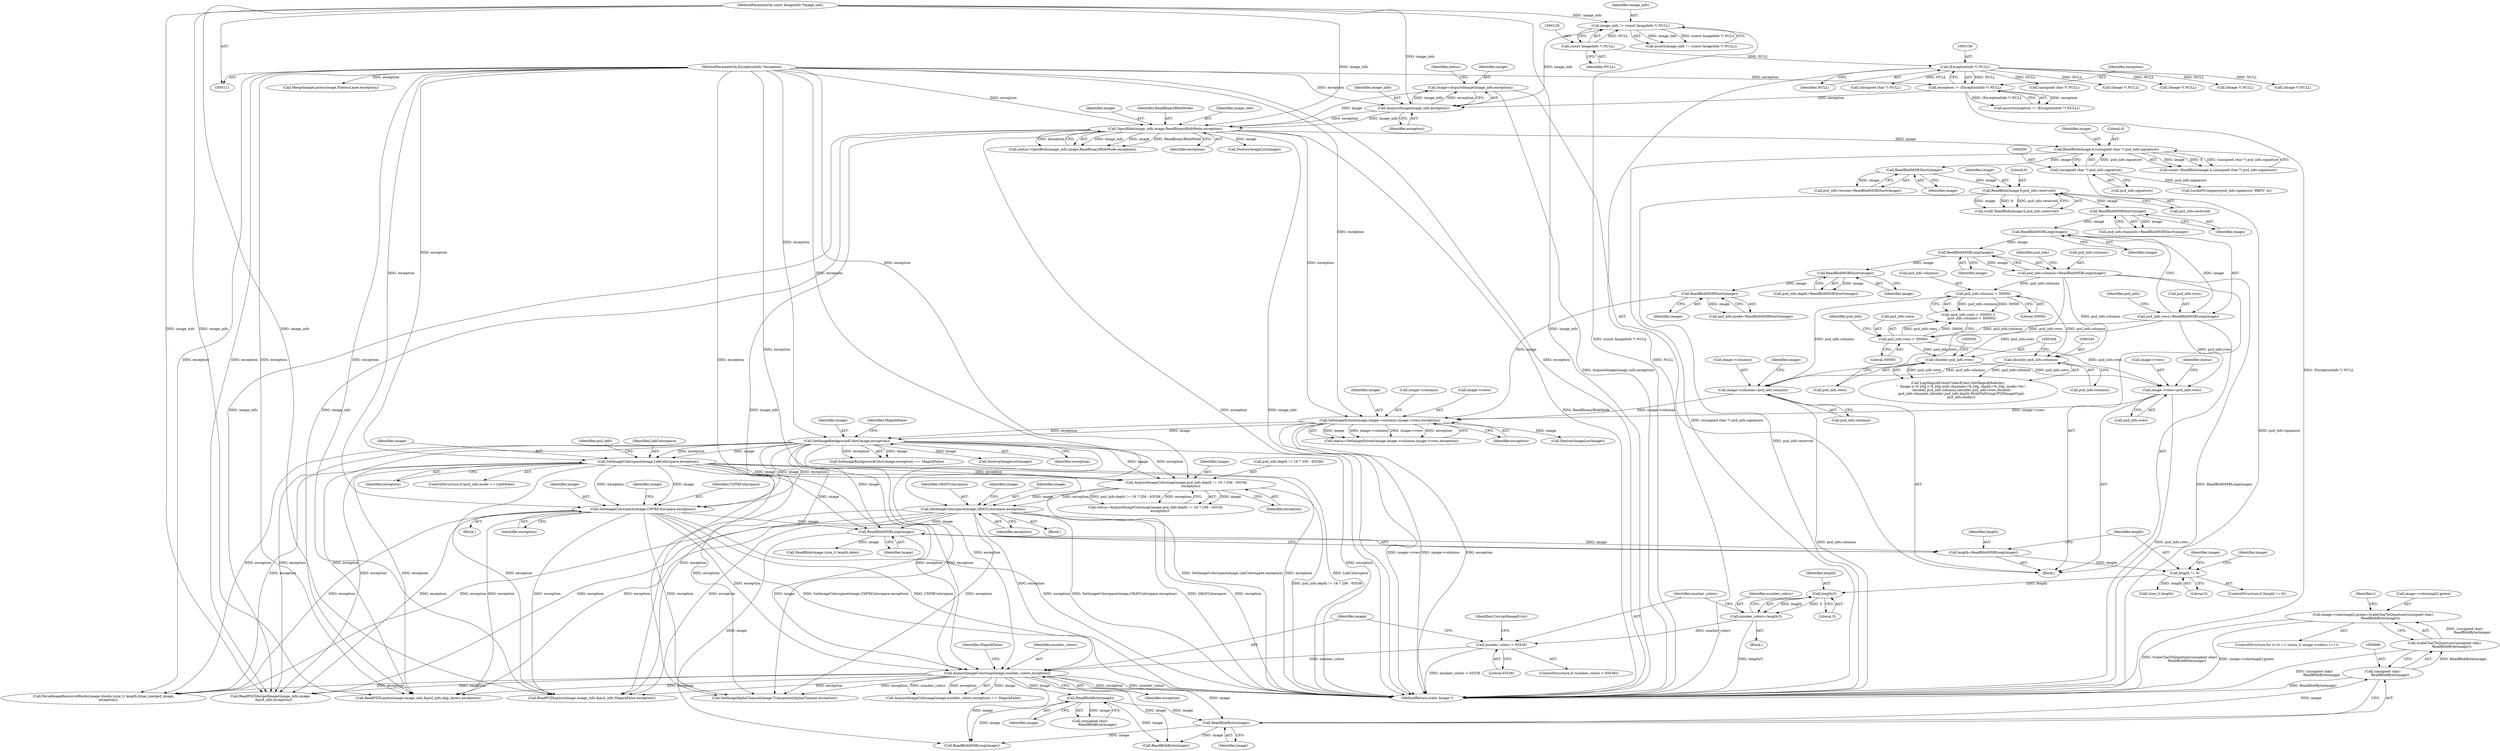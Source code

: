 digraph "0_ImageMagick_4b1b9c0522628887195bad3a6723f7000b0c9a58@array" {
"1000659" [label="(Call,image->colormap[i].green=ScaleCharToQuantum((unsigned char)\n              ReadBlobByte(image)))"];
"1000667" [label="(Call,ScaleCharToQuantum((unsigned char)\n              ReadBlobByte(image)))"];
"1000668" [label="(Call,(unsigned char)\n              ReadBlobByte(image))"];
"1000670" [label="(Call,ReadBlobByte(image))"];
"1000612" [label="(Call,AcquireImageColormap(image,number_colors,exception))"];
"1000535" [label="(Call,ReadBlobMSBLong(image))"];
"1000436" [label="(Call,SetImageColorspace(image,CMYKColorspace,exception))"];
"1000406" [label="(Call,SetImageBackgroundColor(image,exception))"];
"1000388" [label="(Call,SetImageExtent(image,image->columns,image->rows,exception))"];
"1000325" [label="(Call,ReadBlobMSBShort(image))"];
"1000298" [label="(Call,ReadBlobMSBShort(image))"];
"1000271" [label="(Call,ReadBlobMSBLong(image))"];
"1000265" [label="(Call,ReadBlobMSBLong(image))"];
"1000250" [label="(Call,ReadBlobMSBShort(image))"];
"1000240" [label="(Call,ReadBlob(image,6,psd_info.reserved))"];
"1000208" [label="(Call,ReadBlobMSBShort(image))"];
"1000196" [label="(Call,ReadBlob(image,4,(unsigned char *) psd_info.signature))"];
"1000171" [label="(Call,OpenBlob(image_info,image,ReadBinaryBlobMode,exception))"];
"1000166" [label="(Call,AcquireImage(image_info,exception))"];
"1000126" [label="(Call,image_info != (const ImageInfo *) NULL)"];
"1000112" [label="(MethodParameterIn,const ImageInfo *image_info)"];
"1000128" [label="(Call,(const ImageInfo *) NULL)"];
"1000153" [label="(Call,exception != (ExceptionInfo *) NULL)"];
"1000113" [label="(MethodParameterIn,ExceptionInfo *exception)"];
"1000155" [label="(Call,(ExceptionInfo *) NULL)"];
"1000164" [label="(Call,image=AcquireImage(image_info,exception))"];
"1000199" [label="(Call,(unsigned char *) psd_info.signature)"];
"1000372" [label="(Call,image->columns=psd_info.columns)"];
"1000286" [label="(Call,psd_info.columns > 30000)"];
"1000267" [label="(Call,psd_info.columns=ReadBlobMSBLong(image))"];
"1000339" [label="(Call,(double) psd_info.columns)"];
"1000379" [label="(Call,image->rows=psd_info.rows)"];
"1000281" [label="(Call,psd_info.rows > 30000)"];
"1000261" [label="(Call,psd_info.rows=ReadBlobMSBLong(image))"];
"1000344" [label="(Call,(double) psd_info.rows)"];
"1000425" [label="(Call,SetImageColorspace(image,LabColorspace,exception))"];
"1000504" [label="(Call,SetImageColorspace(image,GRAYColorspace,exception))"];
"1000474" [label="(Call,AcquireImageColormap(image,psd_info.depth != 16 ? 256 : 65536,\n        exception))"];
"1000604" [label="(Call,number_colors > 65536)"];
"1000598" [label="(Call,number_colors=length/3)"];
"1000600" [label="(Call,length/3)"];
"1000538" [label="(Call,length != 0)"];
"1000533" [label="(Call,length=ReadBlobMSBLong(image))"];
"1000644" [label="(Call,ReadBlobByte(image))"];
"1000173" [label="(Identifier,image)"];
"1000670" [label="(Call,ReadBlobByte(image))"];
"1000604" [label="(Call,number_colors > 65536)"];
"1000614" [label="(Identifier,number_colors)"];
"1000538" [label="(Call,length != 0)"];
"1000605" [label="(Identifier,number_colors)"];
"1000615" [label="(Identifier,exception)"];
"1000510" [label="(Identifier,image)"];
"1000437" [label="(Identifier,image)"];
"1000611" [label="(Call,AcquireImageColormap(image,number_colors,exception) == MagickFalse)"];
"1000428" [label="(Identifier,exception)"];
"1000425" [label="(Call,SetImageColorspace(image,LabColorspace,exception))"];
"1000642" [label="(Call,(unsigned char)\n              ReadBlobByte(image))"];
"1000396" [label="(Identifier,exception)"];
"1000372" [label="(Call,image->columns=psd_info.columns)"];
"1000601" [label="(Identifier,length)"];
"1000341" [label="(Call,psd_info.columns)"];
"1000242" [label="(Literal,6)"];
"1000174" [label="(Identifier,ReadBinaryBlobMode)"];
"1000128" [label="(Call,(const ImageInfo *) NULL)"];
"1000269" [label="(Identifier,psd_info)"];
"1000287" [label="(Call,psd_info.columns)"];
"1000505" [label="(Identifier,image)"];
"1000707" [label="(Identifier,image)"];
"1000439" [label="(Identifier,exception)"];
"1000659" [label="(Call,image->colormap[i].green=ScaleCharToQuantum((unsigned char)\n              ReadBlobByte(image)))"];
"1000321" [label="(Call,psd_info.mode=ReadBlobMSBShort(image))"];
"1000298" [label="(Call,ReadBlobMSBShort(image))"];
"1000387" [label="(Identifier,status)"];
"1000169" [label="(Call,status=OpenBlob(image_info,image,ReadBinaryBlobMode,exception))"];
"1000762" [label="(Call,(unsigned char *) NULL)"];
"1000238" [label="(Call,(void) ReadBlob(image,6,psd_info.reserved))"];
"1000961" [label="(Call,ReadPSDMergedImage(image_info,image,\n      &psd_info,exception))"];
"1000280" [label="(Call,(psd_info.rows > 30000) ||\n      (psd_info.columns > 30000))"];
"1000267" [label="(Call,psd_info.columns=ReadBlobMSBLong(image))"];
"1000575" [label="(Call,(unsigned char *) NULL)"];
"1000436" [label="(Call,SetImageColorspace(image,CMYKColorspace,exception))"];
"1001008" [label="(Call,(Image *) NULL)"];
"1000723" [label="(Call,ReadBlobMSBLong(image))"];
"1000598" [label="(Call,number_colors=length/3)"];
"1000186" [label="(Call,(Image *) NULL)"];
"1000266" [label="(Identifier,image)"];
"1000613" [label="(Identifier,image)"];
"1000413" [label="(Call,DestroyImageList(image))"];
"1000602" [label="(Literal,3)"];
"1000671" [label="(Identifier,image)"];
"1000484" [label="(Identifier,exception)"];
"1000539" [label="(Identifier,length)"];
"1000402" [label="(Call,DestroyImageList(image))"];
"1000208" [label="(Call,ReadBlobMSBShort(image))"];
"1000194" [label="(Call,count=ReadBlob(image,4,(unsigned char *) psd_info.signature))"];
"1000644" [label="(Call,ReadBlobByte(image))"];
"1000388" [label="(Call,SetImageExtent(image,image->columns,image->rows,exception))"];
"1000475" [label="(Identifier,image)"];
"1000272" [label="(Identifier,image)"];
"1000251" [label="(Identifier,image)"];
"1000442" [label="(Identifier,image)"];
"1000126" [label="(Call,image_info != (const ImageInfo *) NULL)"];
"1000152" [label="(Call,assert(exception != (ExceptionInfo *) NULL))"];
"1000154" [label="(Identifier,exception)"];
"1000130" [label="(Identifier,NULL)"];
"1000471" [label="(Block,)"];
"1000268" [label="(Call,psd_info.columns)"];
"1000217" [label="(Call,LocaleNCompare(psd_info.signature,\"8BPS\",4))"];
"1000262" [label="(Call,psd_info.rows)"];
"1000381" [label="(Identifier,image)"];
"1000286" [label="(Call,psd_info.columns > 30000)"];
"1000504" [label="(Call,SetImageColorspace(image,GRAYColorspace,exception))"];
"1000383" [label="(Call,psd_info.rows)"];
"1000197" [label="(Identifier,image)"];
"1000408" [label="(Identifier,exception)"];
"1000201" [label="(Call,psd_info.signature)"];
"1000405" [label="(Call,SetImageBackgroundColor(image,exception) == MagickFalse)"];
"1000472" [label="(Call,status=AcquireImageColormap(image,psd_info.depth != 16 ? 256 : 65536,\n        exception))"];
"1000285" [label="(Literal,30000)"];
"1000250" [label="(Call,ReadBlobMSBShort(image))"];
"1000608" [label="(Identifier,CorruptImageError)"];
"1000281" [label="(Call,psd_info.rows > 30000)"];
"1000476" [label="(Call,psd_info.depth != 16 ? 256 : 65536)"];
"1000596" [label="(Block,)"];
"1000335" [label="(Call,LogMagickEvent(CoderEvent,GetMagickModule(),\n      \"  Image is %.20g x %.20g with channels=%.20g, depth=%.20g, mode=%s\",\n      (double) psd_info.columns,(double) psd_info.rows,(double)\n      psd_info.channels,(double) psd_info.depth,ModeToString((PSDImageType)\n      psd_info.mode)))"];
"1000667" [label="(Call,ScaleCharToQuantum((unsigned char)\n              ReadBlobByte(image)))"];
"1000507" [label="(Identifier,exception)"];
"1000346" [label="(Call,psd_info.rows)"];
"1000432" [label="(Identifier,psd_info)"];
"1000277" [label="(Identifier,psd_info)"];
"1000612" [label="(Call,AcquireImageColormap(image,number_colors,exception))"];
"1000241" [label="(Identifier,image)"];
"1000419" [label="(ControlStructure,if (psd_info.mode == LabMode))"];
"1000153" [label="(Call,exception != (ExceptionInfo *) NULL)"];
"1000660" [label="(Call,image->colormap[i].green)"];
"1000380" [label="(Call,image->rows)"];
"1000246" [label="(Call,psd_info.channels=ReadBlobMSBShort(image))"];
"1000427" [label="(Identifier,LabColorspace)"];
"1000265" [label="(Call,ReadBlobMSBLong(image))"];
"1000645" [label="(Identifier,image)"];
"1000540" [label="(Literal,0)"];
"1000416" [label="(Call,(Image *) NULL)"];
"1000646" [label="(ControlStructure,for (i=0; i < (ssize_t) image->colors; i++))"];
"1000379" [label="(Call,image->rows=psd_info.rows)"];
"1000426" [label="(Identifier,image)"];
"1000533" [label="(Call,length=ReadBlobMSBLong(image))"];
"1000913" [label="(Call,(Image *) NULL)"];
"1000125" [label="(Call,assert(image_info != (const ImageInfo *) NULL))"];
"1000373" [label="(Call,image->columns)"];
"1000600" [label="(Call,length/3)"];
"1000290" [label="(Literal,30000)"];
"1000172" [label="(Identifier,image_info)"];
"1000390" [label="(Call,image->columns)"];
"1000204" [label="(Call,psd_info.version=ReadBlobMSBShort(image))"];
"1000167" [label="(Identifier,image_info)"];
"1000114" [label="(Block,)"];
"1000198" [label="(Literal,4)"];
"1000183" [label="(Call,DestroyImageList(image))"];
"1000474" [label="(Call,AcquireImageColormap(image,psd_info.depth != 16 ? 256 : 65536,\n        exception))"];
"1000127" [label="(Identifier,image_info)"];
"1000599" [label="(Identifier,number_colors)"];
"1000407" [label="(Identifier,image)"];
"1000668" [label="(Call,(unsigned char)\n              ReadBlobByte(image))"];
"1000294" [label="(Call,psd_info.depth=ReadBlobMSBShort(image))"];
"1000113" [label="(MethodParameterIn,ExceptionInfo *exception)"];
"1000344" [label="(Call,(double) psd_info.rows)"];
"1000240" [label="(Call,ReadBlob(image,6,psd_info.reserved))"];
"1001042" [label="(Call,MergeImageLayers(image,FlattenLayer,exception))"];
"1000170" [label="(Identifier,status)"];
"1000168" [label="(Identifier,exception)"];
"1000325" [label="(Call,ReadBlobMSBShort(image))"];
"1000326" [label="(Identifier,image)"];
"1000271" [label="(Call,ReadBlobMSBLong(image))"];
"1000376" [label="(Call,psd_info.columns)"];
"1000545" [label="(Identifier,image)"];
"1000339" [label="(Call,(double) psd_info.columns)"];
"1000196" [label="(Call,ReadBlob(image,4,(unsigned char *) psd_info.signature))"];
"1000282" [label="(Call,psd_info.rows)"];
"1000895" [label="(Call,ReadPSDLayers(image,image_info,&psd_info,skip_layers,exception))"];
"1000157" [label="(Identifier,NULL)"];
"1000199" [label="(Call,(unsigned char *) psd_info.signature)"];
"1000393" [label="(Call,image->rows)"];
"1000535" [label="(Call,ReadBlobMSBLong(image))"];
"1000987" [label="(Call,ReadPSDLayers(image,image_info,&psd_info,MagickFalse,exception))"];
"1000409" [label="(Identifier,MagickFalse)"];
"1000438" [label="(Identifier,CMYKColorspace)"];
"1000616" [label="(Identifier,MagickFalse)"];
"1000406" [label="(Call,SetImageBackgroundColor(image,exception))"];
"1000506" [label="(Identifier,GRAYColorspace)"];
"1000261" [label="(Call,psd_info.rows=ReadBlobMSBLong(image))"];
"1000583" [label="(Call,ReadBlob(image,(size_t) length,data))"];
"1000386" [label="(Call,status=SetImageExtent(image,image->columns,image->rows,exception))"];
"1000299" [label="(Identifier,image)"];
"1000171" [label="(Call,OpenBlob(image_info,image,ReadBinaryBlobMode,exception))"];
"1000435" [label="(Block,)"];
"1000288" [label="(Identifier,psd_info)"];
"1000209" [label="(Identifier,image)"];
"1000536" [label="(Identifier,image)"];
"1000155" [label="(Call,(ExceptionInfo *) NULL)"];
"1000389" [label="(Identifier,image)"];
"1000112" [label="(MethodParameterIn,const ImageInfo *image_info)"];
"1000606" [label="(Literal,65536)"];
"1000566" [label="(Call,(size_t) length)"];
"1000801" [label="(Call,ParseImageResourceBlocks(image,blocks,(size_t) length,&has_merged_image,\n        exception))"];
"1001057" [label="(MethodReturn,static Image *)"];
"1000696" [label="(Call,ReadBlobByte(image))"];
"1000166" [label="(Call,AcquireImage(image_info,exception))"];
"1000165" [label="(Identifier,image)"];
"1000164" [label="(Call,image=AcquireImage(image_info,exception))"];
"1000603" [label="(ControlStructure,if (number_colors > 65536))"];
"1000537" [label="(ControlStructure,if (length != 0))"];
"1000658" [label="(Identifier,i)"];
"1000534" [label="(Identifier,length)"];
"1000243" [label="(Call,psd_info.reserved)"];
"1000175" [label="(Identifier,exception)"];
"1001022" [label="(Call,SetImageAlphaChannel(image,TransparentAlphaChannel,exception))"];
"1000659" -> "1000646"  [label="AST: "];
"1000659" -> "1000667"  [label="CFG: "];
"1000660" -> "1000659"  [label="AST: "];
"1000667" -> "1000659"  [label="AST: "];
"1000658" -> "1000659"  [label="CFG: "];
"1000659" -> "1001057"  [label="DDG: image->colormap[i].green"];
"1000659" -> "1001057"  [label="DDG: ScaleCharToQuantum((unsigned char)\n              ReadBlobByte(image))"];
"1000667" -> "1000659"  [label="DDG: (unsigned char)\n              ReadBlobByte(image)"];
"1000667" -> "1000668"  [label="CFG: "];
"1000668" -> "1000667"  [label="AST: "];
"1000667" -> "1001057"  [label="DDG: (unsigned char)\n              ReadBlobByte(image)"];
"1000668" -> "1000667"  [label="DDG: ReadBlobByte(image)"];
"1000668" -> "1000670"  [label="CFG: "];
"1000669" -> "1000668"  [label="AST: "];
"1000670" -> "1000668"  [label="AST: "];
"1000668" -> "1001057"  [label="DDG: ReadBlobByte(image)"];
"1000670" -> "1000668"  [label="DDG: image"];
"1000670" -> "1000671"  [label="CFG: "];
"1000671" -> "1000670"  [label="AST: "];
"1000612" -> "1000670"  [label="DDG: image"];
"1000644" -> "1000670"  [label="DDG: image"];
"1000670" -> "1000696"  [label="DDG: image"];
"1000670" -> "1000723"  [label="DDG: image"];
"1000612" -> "1000611"  [label="AST: "];
"1000612" -> "1000615"  [label="CFG: "];
"1000613" -> "1000612"  [label="AST: "];
"1000614" -> "1000612"  [label="AST: "];
"1000615" -> "1000612"  [label="AST: "];
"1000616" -> "1000612"  [label="CFG: "];
"1000612" -> "1001057"  [label="DDG: number_colors"];
"1000612" -> "1001057"  [label="DDG: exception"];
"1000612" -> "1000611"  [label="DDG: image"];
"1000612" -> "1000611"  [label="DDG: number_colors"];
"1000612" -> "1000611"  [label="DDG: exception"];
"1000535" -> "1000612"  [label="DDG: image"];
"1000604" -> "1000612"  [label="DDG: number_colors"];
"1000425" -> "1000612"  [label="DDG: exception"];
"1000504" -> "1000612"  [label="DDG: exception"];
"1000406" -> "1000612"  [label="DDG: exception"];
"1000436" -> "1000612"  [label="DDG: exception"];
"1000113" -> "1000612"  [label="DDG: exception"];
"1000612" -> "1000644"  [label="DDG: image"];
"1000612" -> "1000696"  [label="DDG: image"];
"1000612" -> "1000723"  [label="DDG: image"];
"1000612" -> "1000801"  [label="DDG: exception"];
"1000612" -> "1000895"  [label="DDG: exception"];
"1000612" -> "1000961"  [label="DDG: exception"];
"1000612" -> "1000987"  [label="DDG: exception"];
"1000612" -> "1001022"  [label="DDG: exception"];
"1000535" -> "1000533"  [label="AST: "];
"1000535" -> "1000536"  [label="CFG: "];
"1000536" -> "1000535"  [label="AST: "];
"1000533" -> "1000535"  [label="CFG: "];
"1000535" -> "1000533"  [label="DDG: image"];
"1000436" -> "1000535"  [label="DDG: image"];
"1000406" -> "1000535"  [label="DDG: image"];
"1000425" -> "1000535"  [label="DDG: image"];
"1000504" -> "1000535"  [label="DDG: image"];
"1000535" -> "1000583"  [label="DDG: image"];
"1000535" -> "1000723"  [label="DDG: image"];
"1000436" -> "1000435"  [label="AST: "];
"1000436" -> "1000439"  [label="CFG: "];
"1000437" -> "1000436"  [label="AST: "];
"1000438" -> "1000436"  [label="AST: "];
"1000439" -> "1000436"  [label="AST: "];
"1000442" -> "1000436"  [label="CFG: "];
"1000436" -> "1001057"  [label="DDG: SetImageColorspace(image,CMYKColorspace,exception)"];
"1000436" -> "1001057"  [label="DDG: CMYKColorspace"];
"1000436" -> "1001057"  [label="DDG: exception"];
"1000406" -> "1000436"  [label="DDG: image"];
"1000406" -> "1000436"  [label="DDG: exception"];
"1000425" -> "1000436"  [label="DDG: image"];
"1000425" -> "1000436"  [label="DDG: exception"];
"1000113" -> "1000436"  [label="DDG: exception"];
"1000436" -> "1000801"  [label="DDG: exception"];
"1000436" -> "1000895"  [label="DDG: exception"];
"1000436" -> "1000961"  [label="DDG: exception"];
"1000436" -> "1000987"  [label="DDG: exception"];
"1000436" -> "1001022"  [label="DDG: exception"];
"1000406" -> "1000405"  [label="AST: "];
"1000406" -> "1000408"  [label="CFG: "];
"1000407" -> "1000406"  [label="AST: "];
"1000408" -> "1000406"  [label="AST: "];
"1000409" -> "1000406"  [label="CFG: "];
"1000406" -> "1001057"  [label="DDG: exception"];
"1000406" -> "1000405"  [label="DDG: image"];
"1000406" -> "1000405"  [label="DDG: exception"];
"1000388" -> "1000406"  [label="DDG: image"];
"1000388" -> "1000406"  [label="DDG: exception"];
"1000113" -> "1000406"  [label="DDG: exception"];
"1000406" -> "1000413"  [label="DDG: image"];
"1000406" -> "1000425"  [label="DDG: image"];
"1000406" -> "1000425"  [label="DDG: exception"];
"1000406" -> "1000474"  [label="DDG: image"];
"1000406" -> "1000474"  [label="DDG: exception"];
"1000406" -> "1000801"  [label="DDG: exception"];
"1000406" -> "1000895"  [label="DDG: exception"];
"1000406" -> "1000961"  [label="DDG: exception"];
"1000406" -> "1000987"  [label="DDG: exception"];
"1000406" -> "1001022"  [label="DDG: exception"];
"1000388" -> "1000386"  [label="AST: "];
"1000388" -> "1000396"  [label="CFG: "];
"1000389" -> "1000388"  [label="AST: "];
"1000390" -> "1000388"  [label="AST: "];
"1000393" -> "1000388"  [label="AST: "];
"1000396" -> "1000388"  [label="AST: "];
"1000386" -> "1000388"  [label="CFG: "];
"1000388" -> "1001057"  [label="DDG: exception"];
"1000388" -> "1001057"  [label="DDG: image->rows"];
"1000388" -> "1001057"  [label="DDG: image->columns"];
"1000388" -> "1000386"  [label="DDG: image"];
"1000388" -> "1000386"  [label="DDG: image->columns"];
"1000388" -> "1000386"  [label="DDG: image->rows"];
"1000388" -> "1000386"  [label="DDG: exception"];
"1000325" -> "1000388"  [label="DDG: image"];
"1000372" -> "1000388"  [label="DDG: image->columns"];
"1000379" -> "1000388"  [label="DDG: image->rows"];
"1000171" -> "1000388"  [label="DDG: exception"];
"1000113" -> "1000388"  [label="DDG: exception"];
"1000388" -> "1000402"  [label="DDG: image"];
"1000325" -> "1000321"  [label="AST: "];
"1000325" -> "1000326"  [label="CFG: "];
"1000326" -> "1000325"  [label="AST: "];
"1000321" -> "1000325"  [label="CFG: "];
"1000325" -> "1000321"  [label="DDG: image"];
"1000298" -> "1000325"  [label="DDG: image"];
"1000298" -> "1000294"  [label="AST: "];
"1000298" -> "1000299"  [label="CFG: "];
"1000299" -> "1000298"  [label="AST: "];
"1000294" -> "1000298"  [label="CFG: "];
"1000298" -> "1000294"  [label="DDG: image"];
"1000271" -> "1000298"  [label="DDG: image"];
"1000271" -> "1000267"  [label="AST: "];
"1000271" -> "1000272"  [label="CFG: "];
"1000272" -> "1000271"  [label="AST: "];
"1000267" -> "1000271"  [label="CFG: "];
"1000271" -> "1000267"  [label="DDG: image"];
"1000265" -> "1000271"  [label="DDG: image"];
"1000265" -> "1000261"  [label="AST: "];
"1000265" -> "1000266"  [label="CFG: "];
"1000266" -> "1000265"  [label="AST: "];
"1000261" -> "1000265"  [label="CFG: "];
"1000265" -> "1000261"  [label="DDG: image"];
"1000250" -> "1000265"  [label="DDG: image"];
"1000250" -> "1000246"  [label="AST: "];
"1000250" -> "1000251"  [label="CFG: "];
"1000251" -> "1000250"  [label="AST: "];
"1000246" -> "1000250"  [label="CFG: "];
"1000250" -> "1000246"  [label="DDG: image"];
"1000240" -> "1000250"  [label="DDG: image"];
"1000240" -> "1000238"  [label="AST: "];
"1000240" -> "1000243"  [label="CFG: "];
"1000241" -> "1000240"  [label="AST: "];
"1000242" -> "1000240"  [label="AST: "];
"1000243" -> "1000240"  [label="AST: "];
"1000238" -> "1000240"  [label="CFG: "];
"1000240" -> "1001057"  [label="DDG: psd_info.reserved"];
"1000240" -> "1000238"  [label="DDG: image"];
"1000240" -> "1000238"  [label="DDG: 6"];
"1000240" -> "1000238"  [label="DDG: psd_info.reserved"];
"1000208" -> "1000240"  [label="DDG: image"];
"1000208" -> "1000204"  [label="AST: "];
"1000208" -> "1000209"  [label="CFG: "];
"1000209" -> "1000208"  [label="AST: "];
"1000204" -> "1000208"  [label="CFG: "];
"1000208" -> "1000204"  [label="DDG: image"];
"1000196" -> "1000208"  [label="DDG: image"];
"1000196" -> "1000194"  [label="AST: "];
"1000196" -> "1000199"  [label="CFG: "];
"1000197" -> "1000196"  [label="AST: "];
"1000198" -> "1000196"  [label="AST: "];
"1000199" -> "1000196"  [label="AST: "];
"1000194" -> "1000196"  [label="CFG: "];
"1000196" -> "1001057"  [label="DDG: (unsigned char *) psd_info.signature"];
"1000196" -> "1000194"  [label="DDG: image"];
"1000196" -> "1000194"  [label="DDG: 4"];
"1000196" -> "1000194"  [label="DDG: (unsigned char *) psd_info.signature"];
"1000171" -> "1000196"  [label="DDG: image"];
"1000199" -> "1000196"  [label="DDG: psd_info.signature"];
"1000171" -> "1000169"  [label="AST: "];
"1000171" -> "1000175"  [label="CFG: "];
"1000172" -> "1000171"  [label="AST: "];
"1000173" -> "1000171"  [label="AST: "];
"1000174" -> "1000171"  [label="AST: "];
"1000175" -> "1000171"  [label="AST: "];
"1000169" -> "1000171"  [label="CFG: "];
"1000171" -> "1001057"  [label="DDG: image_info"];
"1000171" -> "1001057"  [label="DDG: ReadBinaryBlobMode"];
"1000171" -> "1001057"  [label="DDG: exception"];
"1000171" -> "1000169"  [label="DDG: image_info"];
"1000171" -> "1000169"  [label="DDG: image"];
"1000171" -> "1000169"  [label="DDG: ReadBinaryBlobMode"];
"1000171" -> "1000169"  [label="DDG: exception"];
"1000166" -> "1000171"  [label="DDG: image_info"];
"1000166" -> "1000171"  [label="DDG: exception"];
"1000112" -> "1000171"  [label="DDG: image_info"];
"1000164" -> "1000171"  [label="DDG: image"];
"1000113" -> "1000171"  [label="DDG: exception"];
"1000171" -> "1000183"  [label="DDG: image"];
"1000171" -> "1000895"  [label="DDG: image_info"];
"1000171" -> "1000961"  [label="DDG: image_info"];
"1000171" -> "1000987"  [label="DDG: image_info"];
"1000166" -> "1000164"  [label="AST: "];
"1000166" -> "1000168"  [label="CFG: "];
"1000167" -> "1000166"  [label="AST: "];
"1000168" -> "1000166"  [label="AST: "];
"1000164" -> "1000166"  [label="CFG: "];
"1000166" -> "1000164"  [label="DDG: image_info"];
"1000166" -> "1000164"  [label="DDG: exception"];
"1000126" -> "1000166"  [label="DDG: image_info"];
"1000112" -> "1000166"  [label="DDG: image_info"];
"1000153" -> "1000166"  [label="DDG: exception"];
"1000113" -> "1000166"  [label="DDG: exception"];
"1000126" -> "1000125"  [label="AST: "];
"1000126" -> "1000128"  [label="CFG: "];
"1000127" -> "1000126"  [label="AST: "];
"1000128" -> "1000126"  [label="AST: "];
"1000125" -> "1000126"  [label="CFG: "];
"1000126" -> "1001057"  [label="DDG: (const ImageInfo *) NULL"];
"1000126" -> "1000125"  [label="DDG: image_info"];
"1000126" -> "1000125"  [label="DDG: (const ImageInfo *) NULL"];
"1000112" -> "1000126"  [label="DDG: image_info"];
"1000128" -> "1000126"  [label="DDG: NULL"];
"1000112" -> "1000111"  [label="AST: "];
"1000112" -> "1001057"  [label="DDG: image_info"];
"1000112" -> "1000895"  [label="DDG: image_info"];
"1000112" -> "1000961"  [label="DDG: image_info"];
"1000112" -> "1000987"  [label="DDG: image_info"];
"1000128" -> "1000130"  [label="CFG: "];
"1000129" -> "1000128"  [label="AST: "];
"1000130" -> "1000128"  [label="AST: "];
"1000128" -> "1000155"  [label="DDG: NULL"];
"1000153" -> "1000152"  [label="AST: "];
"1000153" -> "1000155"  [label="CFG: "];
"1000154" -> "1000153"  [label="AST: "];
"1000155" -> "1000153"  [label="AST: "];
"1000152" -> "1000153"  [label="CFG: "];
"1000153" -> "1001057"  [label="DDG: (ExceptionInfo *) NULL"];
"1000153" -> "1000152"  [label="DDG: exception"];
"1000153" -> "1000152"  [label="DDG: (ExceptionInfo *) NULL"];
"1000113" -> "1000153"  [label="DDG: exception"];
"1000155" -> "1000153"  [label="DDG: NULL"];
"1000113" -> "1000111"  [label="AST: "];
"1000113" -> "1001057"  [label="DDG: exception"];
"1000113" -> "1000425"  [label="DDG: exception"];
"1000113" -> "1000474"  [label="DDG: exception"];
"1000113" -> "1000504"  [label="DDG: exception"];
"1000113" -> "1000801"  [label="DDG: exception"];
"1000113" -> "1000895"  [label="DDG: exception"];
"1000113" -> "1000961"  [label="DDG: exception"];
"1000113" -> "1000987"  [label="DDG: exception"];
"1000113" -> "1001022"  [label="DDG: exception"];
"1000113" -> "1001042"  [label="DDG: exception"];
"1000155" -> "1000157"  [label="CFG: "];
"1000156" -> "1000155"  [label="AST: "];
"1000157" -> "1000155"  [label="AST: "];
"1000155" -> "1001057"  [label="DDG: NULL"];
"1000155" -> "1000186"  [label="DDG: NULL"];
"1000155" -> "1000416"  [label="DDG: NULL"];
"1000155" -> "1000575"  [label="DDG: NULL"];
"1000155" -> "1000762"  [label="DDG: NULL"];
"1000155" -> "1000913"  [label="DDG: NULL"];
"1000155" -> "1001008"  [label="DDG: NULL"];
"1000164" -> "1000114"  [label="AST: "];
"1000165" -> "1000164"  [label="AST: "];
"1000170" -> "1000164"  [label="CFG: "];
"1000164" -> "1001057"  [label="DDG: AcquireImage(image_info,exception)"];
"1000199" -> "1000201"  [label="CFG: "];
"1000200" -> "1000199"  [label="AST: "];
"1000201" -> "1000199"  [label="AST: "];
"1000199" -> "1001057"  [label="DDG: psd_info.signature"];
"1000199" -> "1000217"  [label="DDG: psd_info.signature"];
"1000372" -> "1000114"  [label="AST: "];
"1000372" -> "1000376"  [label="CFG: "];
"1000373" -> "1000372"  [label="AST: "];
"1000376" -> "1000372"  [label="AST: "];
"1000381" -> "1000372"  [label="CFG: "];
"1000372" -> "1001057"  [label="DDG: psd_info.columns"];
"1000286" -> "1000372"  [label="DDG: psd_info.columns"];
"1000267" -> "1000372"  [label="DDG: psd_info.columns"];
"1000339" -> "1000372"  [label="DDG: psd_info.columns"];
"1000286" -> "1000280"  [label="AST: "];
"1000286" -> "1000290"  [label="CFG: "];
"1000287" -> "1000286"  [label="AST: "];
"1000290" -> "1000286"  [label="AST: "];
"1000280" -> "1000286"  [label="CFG: "];
"1000286" -> "1000280"  [label="DDG: psd_info.columns"];
"1000286" -> "1000280"  [label="DDG: 30000"];
"1000267" -> "1000286"  [label="DDG: psd_info.columns"];
"1000286" -> "1000339"  [label="DDG: psd_info.columns"];
"1000267" -> "1000114"  [label="AST: "];
"1000268" -> "1000267"  [label="AST: "];
"1000277" -> "1000267"  [label="CFG: "];
"1000267" -> "1001057"  [label="DDG: ReadBlobMSBLong(image)"];
"1000267" -> "1000339"  [label="DDG: psd_info.columns"];
"1000339" -> "1000335"  [label="AST: "];
"1000339" -> "1000341"  [label="CFG: "];
"1000340" -> "1000339"  [label="AST: "];
"1000341" -> "1000339"  [label="AST: "];
"1000345" -> "1000339"  [label="CFG: "];
"1000339" -> "1000335"  [label="DDG: psd_info.columns"];
"1000379" -> "1000114"  [label="AST: "];
"1000379" -> "1000383"  [label="CFG: "];
"1000380" -> "1000379"  [label="AST: "];
"1000383" -> "1000379"  [label="AST: "];
"1000387" -> "1000379"  [label="CFG: "];
"1000379" -> "1001057"  [label="DDG: psd_info.rows"];
"1000281" -> "1000379"  [label="DDG: psd_info.rows"];
"1000261" -> "1000379"  [label="DDG: psd_info.rows"];
"1000344" -> "1000379"  [label="DDG: psd_info.rows"];
"1000281" -> "1000280"  [label="AST: "];
"1000281" -> "1000285"  [label="CFG: "];
"1000282" -> "1000281"  [label="AST: "];
"1000285" -> "1000281"  [label="AST: "];
"1000288" -> "1000281"  [label="CFG: "];
"1000280" -> "1000281"  [label="CFG: "];
"1000281" -> "1000280"  [label="DDG: psd_info.rows"];
"1000281" -> "1000280"  [label="DDG: 30000"];
"1000261" -> "1000281"  [label="DDG: psd_info.rows"];
"1000281" -> "1000344"  [label="DDG: psd_info.rows"];
"1000261" -> "1000114"  [label="AST: "];
"1000262" -> "1000261"  [label="AST: "];
"1000269" -> "1000261"  [label="CFG: "];
"1000261" -> "1000344"  [label="DDG: psd_info.rows"];
"1000344" -> "1000335"  [label="AST: "];
"1000344" -> "1000346"  [label="CFG: "];
"1000345" -> "1000344"  [label="AST: "];
"1000346" -> "1000344"  [label="AST: "];
"1000350" -> "1000344"  [label="CFG: "];
"1000344" -> "1000335"  [label="DDG: psd_info.rows"];
"1000425" -> "1000419"  [label="AST: "];
"1000425" -> "1000428"  [label="CFG: "];
"1000426" -> "1000425"  [label="AST: "];
"1000427" -> "1000425"  [label="AST: "];
"1000428" -> "1000425"  [label="AST: "];
"1000432" -> "1000425"  [label="CFG: "];
"1000425" -> "1001057"  [label="DDG: exception"];
"1000425" -> "1001057"  [label="DDG: LabColorspace"];
"1000425" -> "1001057"  [label="DDG: SetImageColorspace(image,LabColorspace,exception)"];
"1000425" -> "1000474"  [label="DDG: image"];
"1000425" -> "1000474"  [label="DDG: exception"];
"1000425" -> "1000801"  [label="DDG: exception"];
"1000425" -> "1000895"  [label="DDG: exception"];
"1000425" -> "1000961"  [label="DDG: exception"];
"1000425" -> "1000987"  [label="DDG: exception"];
"1000425" -> "1001022"  [label="DDG: exception"];
"1000504" -> "1000471"  [label="AST: "];
"1000504" -> "1000507"  [label="CFG: "];
"1000505" -> "1000504"  [label="AST: "];
"1000506" -> "1000504"  [label="AST: "];
"1000507" -> "1000504"  [label="AST: "];
"1000510" -> "1000504"  [label="CFG: "];
"1000504" -> "1001057"  [label="DDG: GRAYColorspace"];
"1000504" -> "1001057"  [label="DDG: exception"];
"1000504" -> "1001057"  [label="DDG: SetImageColorspace(image,GRAYColorspace,exception)"];
"1000474" -> "1000504"  [label="DDG: image"];
"1000474" -> "1000504"  [label="DDG: exception"];
"1000504" -> "1000801"  [label="DDG: exception"];
"1000504" -> "1000895"  [label="DDG: exception"];
"1000504" -> "1000961"  [label="DDG: exception"];
"1000504" -> "1000987"  [label="DDG: exception"];
"1000504" -> "1001022"  [label="DDG: exception"];
"1000474" -> "1000472"  [label="AST: "];
"1000474" -> "1000484"  [label="CFG: "];
"1000475" -> "1000474"  [label="AST: "];
"1000476" -> "1000474"  [label="AST: "];
"1000484" -> "1000474"  [label="AST: "];
"1000472" -> "1000474"  [label="CFG: "];
"1000474" -> "1001057"  [label="DDG: psd_info.depth != 16 ? 256 : 65536"];
"1000474" -> "1000472"  [label="DDG: image"];
"1000474" -> "1000472"  [label="DDG: psd_info.depth != 16 ? 256 : 65536"];
"1000474" -> "1000472"  [label="DDG: exception"];
"1000604" -> "1000603"  [label="AST: "];
"1000604" -> "1000606"  [label="CFG: "];
"1000605" -> "1000604"  [label="AST: "];
"1000606" -> "1000604"  [label="AST: "];
"1000608" -> "1000604"  [label="CFG: "];
"1000613" -> "1000604"  [label="CFG: "];
"1000604" -> "1001057"  [label="DDG: number_colors > 65536"];
"1000598" -> "1000604"  [label="DDG: number_colors"];
"1000598" -> "1000596"  [label="AST: "];
"1000598" -> "1000600"  [label="CFG: "];
"1000599" -> "1000598"  [label="AST: "];
"1000600" -> "1000598"  [label="AST: "];
"1000605" -> "1000598"  [label="CFG: "];
"1000598" -> "1001057"  [label="DDG: length/3"];
"1000600" -> "1000598"  [label="DDG: length"];
"1000600" -> "1000598"  [label="DDG: 3"];
"1000600" -> "1000602"  [label="CFG: "];
"1000601" -> "1000600"  [label="AST: "];
"1000602" -> "1000600"  [label="AST: "];
"1000538" -> "1000600"  [label="DDG: length"];
"1000538" -> "1000537"  [label="AST: "];
"1000538" -> "1000540"  [label="CFG: "];
"1000539" -> "1000538"  [label="AST: "];
"1000540" -> "1000538"  [label="AST: "];
"1000545" -> "1000538"  [label="CFG: "];
"1000707" -> "1000538"  [label="CFG: "];
"1000533" -> "1000538"  [label="DDG: length"];
"1000538" -> "1000566"  [label="DDG: length"];
"1000533" -> "1000114"  [label="AST: "];
"1000534" -> "1000533"  [label="AST: "];
"1000539" -> "1000533"  [label="CFG: "];
"1000644" -> "1000642"  [label="AST: "];
"1000644" -> "1000645"  [label="CFG: "];
"1000645" -> "1000644"  [label="AST: "];
"1000642" -> "1000644"  [label="CFG: "];
"1000644" -> "1000642"  [label="DDG: image"];
"1000644" -> "1000696"  [label="DDG: image"];
"1000644" -> "1000723"  [label="DDG: image"];
}
